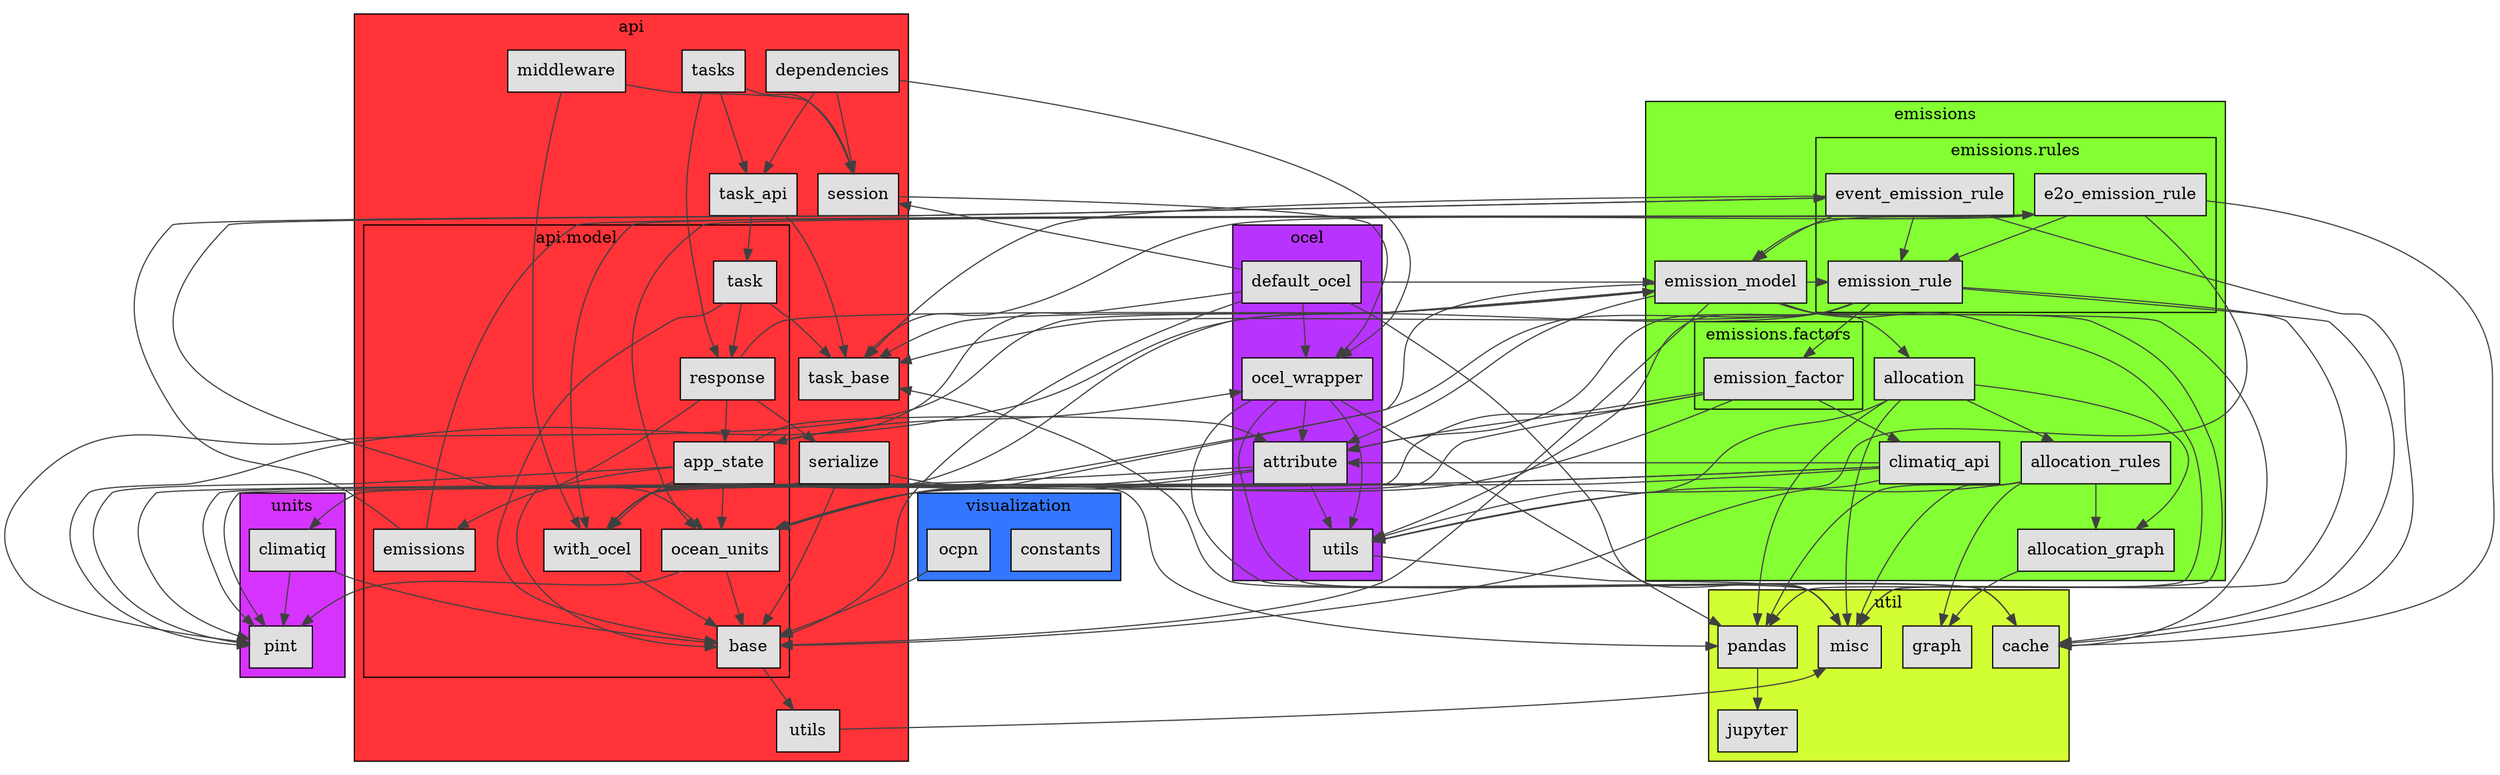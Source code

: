 // ocean backend dependency graph -- Created using dependentspy 0.1.1 (https://github.com/raihensen/dependentspy)
strict digraph ocean_dependencies {
	subgraph "cluster[visualization]" {
		fillcolor="0.612,0.800,1.000,.25" label=visualization style=filled
		"visualization.constants" [label=constants fillcolor="#e0e0e0" shape=rect style=filled type=project]
		"visualization.ocpn" [label=ocpn fillcolor="#e0e0e0" shape=rect style=filled type=project]
	}
	subgraph "cluster[util]" {
		fillcolor="0.204,0.800,1.000,.25" label=util style=filled
		"util.cache" [label=cache fillcolor="#e0e0e0" shape=rect style=filled type=project]
		"util.graph" [label="graph" fillcolor="#e0e0e0" shape=rect style=filled type=project]
		"util.jupyter" [label=jupyter fillcolor="#e0e0e0" shape=rect style=filled type=project]
		"util.misc" [label=misc fillcolor="#e0e0e0" shape=rect style=filled type=project]
		"util.pandas" [label=pandas fillcolor="#e0e0e0" shape=rect style=filled type=project]
	}
	subgraph "cluster[units]" {
		fillcolor="0.800,0.800,1.000,.25" label=units style=filled
		"units.climatiq" [label=climatiq fillcolor="#e0e0e0" shape=rect style=filled type=project]
		"units.pint" [label=pint fillcolor="#e0e0e0" shape=rect style=filled type=project]
	}
	subgraph "cluster[ocel]" {
		fillcolor="0.776,0.800,1.000,.25" label=ocel style=filled
		"ocel.attribute" [label=attribute fillcolor="#e0e0e0" shape=rect style=filled type=project]
		"ocel.default_ocel" [label=default_ocel fillcolor="#e0e0e0" shape=rect style=filled type=project]
		"ocel.ocel_wrapper" [label=ocel_wrapper fillcolor="#e0e0e0" shape=rect style=filled type=project]
		"ocel.utils" [label=utils fillcolor="#e0e0e0" shape=rect style=filled type=project]
	}
	subgraph "cluster[emissions]" {
		fillcolor="0.267,0.800,1.000,.25" label=emissions style=filled
		"emissions.allocation" [label=allocation fillcolor="#e0e0e0" shape=rect style=filled type=project]
		"emissions.allocation_graph" [label=allocation_graph fillcolor="#e0e0e0" shape=rect style=filled type=project]
		"emissions.allocation_rules" [label=allocation_rules fillcolor="#e0e0e0" shape=rect style=filled type=project]
		"emissions.climatiq_api" [label=climatiq_api fillcolor="#e0e0e0" shape=rect style=filled type=project]
		"emissions.emission_model" [label=emission_model fillcolor="#e0e0e0" shape=rect style=filled type=project]
		subgraph "cluster[emissions.rules]" {
			fillcolor="0.267,0.800,1.000,.25" label="emissions.rules" style=filled
			"emissions.rules.e2o_emission_rule" [label=e2o_emission_rule fillcolor="#e0e0e0" shape=rect style=filled type=project]
			"emissions.rules.emission_rule" [label=emission_rule fillcolor="#e0e0e0" shape=rect style=filled type=project]
			"emissions.rules.event_emission_rule" [label=event_emission_rule fillcolor="#e0e0e0" shape=rect style=filled type=project]
		}
		subgraph "cluster[emissions.factors]" {
			fillcolor="0.267,0.800,1.000,.25" label="emissions.factors" style=filled
			"emissions.factors.emission_factor" [label=emission_factor fillcolor="#e0e0e0" shape=rect style=filled type=project]
		}
	}
	subgraph "cluster[api]" {
		fillcolor="0.996,0.800,1.000,.25" label=api style=filled
		"api.dependencies" [label=dependencies fillcolor="#e0e0e0" shape=rect style=filled type=project]
		"api.middleware" [label=middleware fillcolor="#e0e0e0" shape=rect style=filled type=project]
		"api.serialize" [label=serialize fillcolor="#e0e0e0" shape=rect style=filled type=project]
		"api.session" [label=session fillcolor="#e0e0e0" shape=rect style=filled type=project]
		"api.task_api" [label=task_api fillcolor="#e0e0e0" shape=rect style=filled type=project]
		"api.task_base" [label=task_base fillcolor="#e0e0e0" shape=rect style=filled type=project]
		"api.tasks" [label=tasks fillcolor="#e0e0e0" shape=rect style=filled type=project]
		"api.utils" [label=utils fillcolor="#e0e0e0" shape=rect style=filled type=project]
		subgraph "cluster[api.model]" {
			fillcolor="0.996,0.800,1.000,.25" label="api.model" style=filled
			"api.model.app_state" [label=app_state fillcolor="#e0e0e0" shape=rect style=filled type=project]
			"api.model.base" [label=base fillcolor="#e0e0e0" shape=rect style=filled type=project]
			"api.model.emissions" [label=emissions fillcolor="#e0e0e0" shape=rect style=filled type=project]
			"api.model.ocean_units" [label=ocean_units fillcolor="#e0e0e0" shape=rect style=filled type=project]
			"api.model.response" [label=response fillcolor="#e0e0e0" shape=rect style=filled type=project]
			"api.model.task" [label=task fillcolor="#e0e0e0" shape=rect style=filled type=project]
			"api.model.with_ocel" [label=with_ocel fillcolor="#e0e0e0" shape=rect style=filled type=project]
		}
	}
	"api.dependencies" -> "api.session" [color="#404040" penwidth=1 type=import]
	"api.dependencies" -> "api.task_api" [color="#404040" penwidth=1 type=import]
	"api.dependencies" -> "ocel.ocel_wrapper" [color="#404040" penwidth=1 type=import]
	"api.middleware" -> "api.model.with_ocel" [color="#404040" penwidth=1 type=import]
	"api.middleware" -> "api.session" [color="#404040" penwidth=1 type=import]
	"api.model.app_state" -> "api.model.emissions" [color="#404040" penwidth=1 type=import]
	"api.model.app_state" -> "api.model.ocean_units" [color="#404040" penwidth=1 type=import]
	"api.model.app_state" -> "api.model.with_ocel" [color="#404040" penwidth=1 type=import]
	"api.model.app_state" -> "ocel.attribute" [color="#404040" penwidth=1 type=import]
	"api.model.app_state" -> "ocel.ocel_wrapper" [color="#404040" penwidth=1 type=import]
	"api.model.app_state" -> "units.pint" [color="#404040" penwidth=1 type=import]
	"api.model.base" -> "api.utils" [color="#404040" penwidth=1 type=import]
	"api.model.emissions" -> "emissions.rules.e2o_emission_rule" [color="#404040" penwidth=1 type=import]
	"api.model.emissions" -> "emissions.rules.event_emission_rule" [color="#404040" penwidth=1 type=import]
	"api.model.ocean_units" -> "api.model.base" [color="#404040" penwidth=1 type=import]
	"api.model.ocean_units" -> "units.pint" [color="#404040" penwidth=1 type=import]
	"api.model.response" -> "api.model.app_state" [color="#404040" penwidth=1 type=import]
	"api.model.response" -> "api.model.base" [color="#404040" penwidth=1 type=import]
	"api.model.response" -> "api.serialize" [color="#404040" penwidth=1 type=import]
	"api.model.response" -> "emissions.emission_model" [color="#404040" penwidth=1 type=import]
	"api.model.task" -> "api.model.base" [color="#404040" penwidth=1 type=import]
	"api.model.task" -> "api.model.response" [color="#404040" penwidth=1 type=import]
	"api.model.task" -> "api.task_base" [color="#404040" penwidth=1 type=import]
	"api.model.with_ocel" -> "api.model.base" [color="#404040" penwidth=1 type=import]
	"api.serialize" -> "api.model.base" [color="#404040" penwidth=1 type=import]
	"api.serialize" -> "api.model.with_ocel" [color="#404040" penwidth=1 type=import]
	"api.serialize" -> "util.pandas" [color="#404040" penwidth=1 type=import]
	"api.session" -> "ocel.ocel_wrapper" [color="#404040" penwidth=1 type=import]
	"api.task_api" -> "api.model.task" [color="#404040" penwidth=1 type=import]
	"api.task_api" -> "api.task_base" [color="#404040" penwidth=1 type=import]
	"api.tasks" -> "api.model.response" [color="#404040" penwidth=1 type=import]
	"api.tasks" -> "api.session" [color="#404040" penwidth=1 type=import]
	"api.tasks" -> "api.task_api" [color="#404040" penwidth=1 type=import]
	"api.utils" -> "util.misc" [color="#404040" penwidth=1 type=import]
	"emissions.allocation" -> "emissions.allocation_graph" [color="#404040" penwidth=1 type=import]
	"emissions.allocation" -> "emissions.allocation_rules" [color="#404040" penwidth=1 type=import]
	"emissions.allocation" -> "ocel.utils" [color="#404040" penwidth=1 type=import]
	"emissions.allocation" -> "util.misc" [color="#404040" penwidth=1 type=import]
	"emissions.allocation" -> "util.pandas" [color="#404040" penwidth=1 type=import]
	"emissions.allocation_graph" -> "util.graph" [color="#404040" penwidth=1 type=import]
	"emissions.allocation_rules" -> "emissions.allocation_graph" [color="#404040" penwidth=1 type=import]
	"emissions.allocation_rules" -> "ocel.utils" [color="#404040" penwidth=1 type=import]
	"emissions.allocation_rules" -> "util.graph" [color="#404040" penwidth=1 type=import]
	"emissions.allocation_rules" -> "util.misc" [color="#404040" penwidth=1 type=import]
	"emissions.allocation_rules" -> "util.pandas" [color="#404040" penwidth=1 type=import]
	"emissions.climatiq_api" -> "api.model.base" [color="#404040" penwidth=1 type=import]
	"emissions.climatiq_api" -> "api.model.ocean_units" [color="#404040" penwidth=1 type=import]
	"emissions.climatiq_api" -> "ocel.attribute" [color="#404040" penwidth=1 type=import]
	"emissions.climatiq_api" -> "units.climatiq" [color="#404040" penwidth=1 type=import]
	"emissions.climatiq_api" -> "units.pint" [color="#404040" penwidth=1 type=import]
	"emissions.emission_model" -> "api.model.base" [color="#404040" penwidth=1 type=import]
	"emissions.emission_model" -> "api.model.ocean_units" [color="#404040" penwidth=1 type=import]
	"emissions.emission_model" -> "api.model.with_ocel" [color="#404040" penwidth=1 type=import]
	"emissions.emission_model" -> "api.task_base" [color="#404040" penwidth=1 type=import]
	"emissions.emission_model" -> "emissions.allocation" [color="#404040" penwidth=1 type=import]
	"emissions.emission_model" -> "emissions.rules.emission_rule" [color="#404040" penwidth=1 type=import]
	"emissions.emission_model" -> "ocel.attribute" [color="#404040" penwidth=1 type=import]
	"emissions.emission_model" -> "units.pint" [color="#404040" penwidth=1 type=import]
	"emissions.emission_model" -> "util.cache" [color="#404040" penwidth=1 type=import]
	"emissions.emission_model" -> "util.misc" [color="#404040" penwidth=1 type=import]
	"emissions.emission_model" -> "util.pandas" [color="#404040" penwidth=1 type=import]
	"emissions.factors.emission_factor" -> "api.model.ocean_units" [color="#404040" penwidth=1 type=import]
	"emissions.factors.emission_factor" -> "api.model.with_ocel" [color="#404040" penwidth=1 type=import]
	"emissions.factors.emission_factor" -> "emissions.climatiq_api" [color="#404040" penwidth=1 type=import]
	"emissions.factors.emission_factor" -> "ocel.attribute" [color="#404040" penwidth=1 type=import]
	"emissions.factors.emission_factor" -> "units.pint" [color="#404040" penwidth=1 type=import]
	"emissions.rules.e2o_emission_rule" -> "api.model.ocean_units" [color="#404040" penwidth=1 type=import]
	"emissions.rules.e2o_emission_rule" -> "api.model.with_ocel" [color="#404040" penwidth=1 type=import]
	"emissions.rules.e2o_emission_rule" -> "api.task_base" [color="#404040" penwidth=1 type=import]
	"emissions.rules.e2o_emission_rule" -> "emissions.emission_model" [color="#404040" penwidth=1 type=import]
	"emissions.rules.e2o_emission_rule" -> "emissions.rules.emission_rule" [color="#404040" penwidth=1 type=import]
	"emissions.rules.e2o_emission_rule" -> "ocel.utils" [color="#404040" penwidth=1 type=import]
	"emissions.rules.e2o_emission_rule" -> "util.cache" [color="#404040" penwidth=1 type=import]
	"emissions.rules.emission_rule" -> "api.model.with_ocel" [color="#404040" penwidth=1 type=import]
	"emissions.rules.emission_rule" -> "api.task_base" [color="#404040" penwidth=1 type=import]
	"emissions.rules.emission_rule" -> "emissions.factors.emission_factor" [color="#404040" penwidth=1 type=import]
	"emissions.rules.emission_rule" -> "ocel.attribute" [color="#404040" penwidth=1 type=import]
	"emissions.rules.emission_rule" -> "ocel.utils" [color="#404040" penwidth=1 type=import]
	"emissions.rules.emission_rule" -> "units.pint" [color="#404040" penwidth=1 type=import]
	"emissions.rules.emission_rule" -> "util.cache" [color="#404040" penwidth=1 type=import]
	"emissions.rules.emission_rule" -> "util.misc" [color="#404040" penwidth=1 type=import]
	"emissions.rules.event_emission_rule" -> "api.model.ocean_units" [color="#404040" penwidth=1 type=import]
	"emissions.rules.event_emission_rule" -> "api.task_base" [color="#404040" penwidth=1 type=import]
	"emissions.rules.event_emission_rule" -> "emissions.emission_model" [color="#404040" penwidth=1 type=import]
	"emissions.rules.event_emission_rule" -> "emissions.rules.emission_rule" [color="#404040" penwidth=1 type=import]
	"emissions.rules.event_emission_rule" -> "util.cache" [color="#404040" penwidth=1 type=import]
	"ocel.attribute" -> "api.model.ocean_units" [color="#404040" penwidth=1 type=import]
	"ocel.attribute" -> "api.model.with_ocel" [color="#404040" penwidth=1 type=import]
	"ocel.attribute" -> "ocel.utils" [color="#404040" penwidth=1 type=import]
	"ocel.attribute" -> "units.pint" [color="#404040" penwidth=1 type=import]
	"ocel.default_ocel" -> "api.model.app_state" [color="#404040" penwidth=1 type=import]
	"ocel.default_ocel" -> "api.model.base" [color="#404040" penwidth=1 type=import]
	"ocel.default_ocel" -> "api.session" [color="#404040" penwidth=1 type=import]
	"ocel.default_ocel" -> "emissions.emission_model" [color="#404040" penwidth=1 type=import]
	"ocel.default_ocel" -> "ocel.ocel_wrapper" [color="#404040" penwidth=1 type=import]
	"ocel.default_ocel" -> "util.misc" [color="#404040" penwidth=1 type=import]
	"ocel.ocel_wrapper" -> "ocel.attribute" [color="#404040" penwidth=1 type=import]
	"ocel.ocel_wrapper" -> "ocel.utils" [color="#404040" penwidth=1 type=import]
	"ocel.ocel_wrapper" -> "util.cache" [color="#404040" penwidth=1 type=import]
	"ocel.ocel_wrapper" -> "util.misc" [color="#404040" penwidth=1 type=import]
	"ocel.ocel_wrapper" -> "util.pandas" [color="#404040" penwidth=1 type=import]
	"ocel.utils" -> "util.misc" [color="#404040" penwidth=1 type=import]
	"units.climatiq" -> "api.model.base" [color="#404040" penwidth=1 type=import]
	"units.climatiq" -> "units.pint" [color="#404040" penwidth=1 type=import]
	"util.cache" -> "api.task_base" [color="#404040" penwidth=1 type=import]
	"util.pandas" -> "util.jupyter" [color="#404040" penwidth=1 type=import]
	"visualization.ocpn" -> "api.model.base" [color="#404040" penwidth=1 type=import]
}

